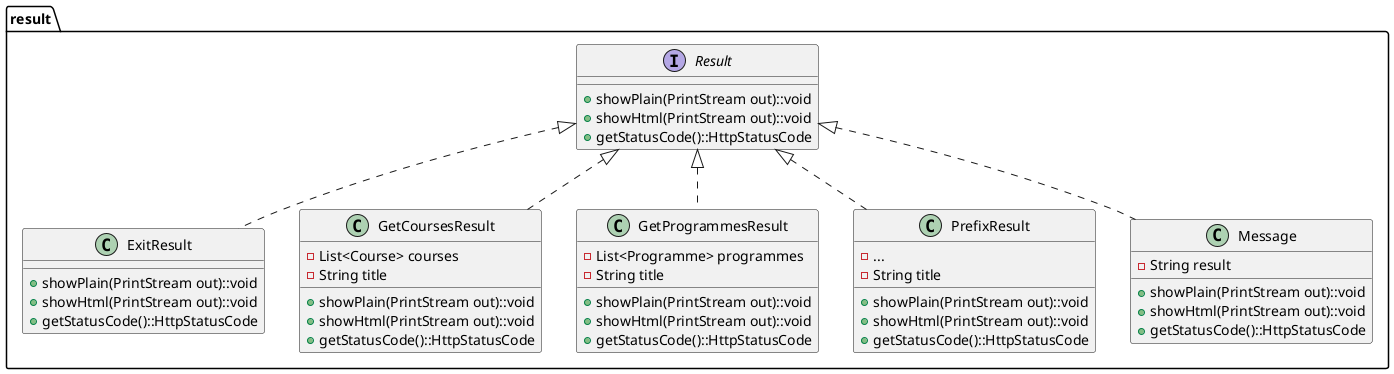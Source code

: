 @startuml
package result{
   interface Result{
        +showPlain(PrintStream out)::void
        +showHtml(PrintStream out)::void
        +getStatusCode()::HttpStatusCode
    }
    class ExitResult{
        +showPlain(PrintStream out)::void
        +showHtml(PrintStream out)::void
        +getStatusCode()::HttpStatusCode
    }
    class GetCoursesResult{
        -List<Course> courses
        -String title
        +showPlain(PrintStream out)::void
        +showHtml(PrintStream out)::void
        +getStatusCode()::HttpStatusCode
    }
    class GetProgrammesResult{
            -List<Programme> programmes
            -String title
            +showPlain(PrintStream out)::void
            +showHtml(PrintStream out)::void
            +getStatusCode()::HttpStatusCode
    }
    class PrefixResult{
           -...
           -String title
           +showPlain(PrintStream out)::void
           +showHtml(PrintStream out)::void
            +getStatusCode()::HttpStatusCode
   }
    class Message{
       -String result
       +showPlain(PrintStream out)::void
       +showHtml(PrintStream out)::void
       +getStatusCode()::HttpStatusCode
    }
    Result<|.down.ExitResult
    Result<|.down.GetCoursesResult
    Result<|.down.PrefixResult
    Result<|.down.GetProgrammesResult
    Result<|.down.Message
}
@enduml